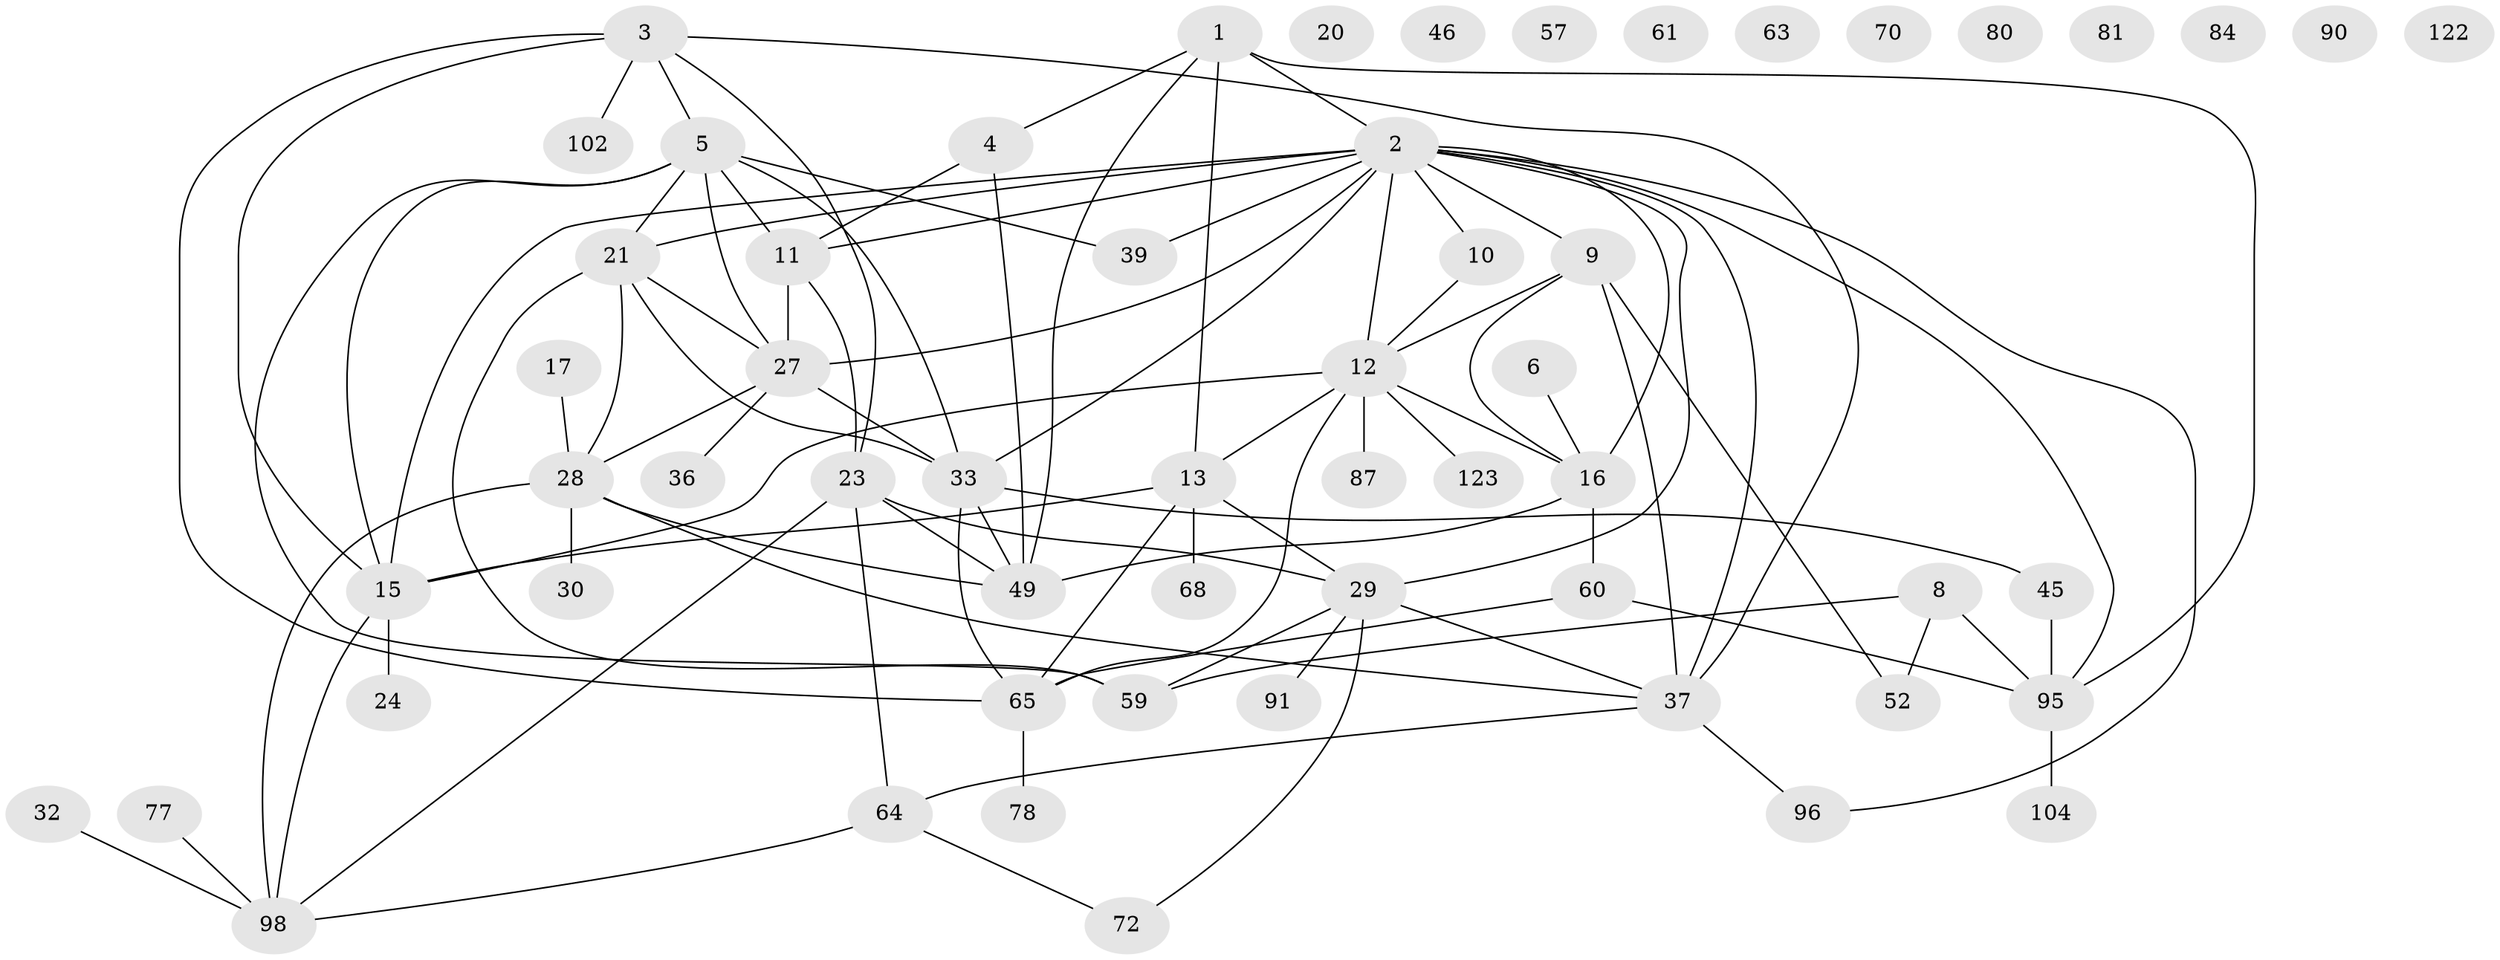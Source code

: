 // original degree distribution, {4: 0.12686567164179105, 1: 0.1865671641791045, 3: 0.23134328358208955, 2: 0.2462686567164179, 5: 0.06716417910447761, 0: 0.08208955223880597, 6: 0.05223880597014925, 7: 0.007462686567164179}
// Generated by graph-tools (version 1.1) at 2025/16/03/04/25 18:16:42]
// undirected, 57 vertices, 93 edges
graph export_dot {
graph [start="1"]
  node [color=gray90,style=filled];
  1 [super="+40"];
  2 [super="+101+107+19+74"];
  3 [super="+88"];
  4 [super="+54"];
  5 [super="+7"];
  6;
  8 [super="+31"];
  9 [super="+47+41+14+51"];
  10 [super="+18"];
  11 [super="+26+79+133+103"];
  12 [super="+124"];
  13 [super="+34+22"];
  15 [super="+83+66"];
  16 [super="+111"];
  17;
  20;
  21 [super="+76"];
  23 [super="+25"];
  24;
  27 [super="+35"];
  28 [super="+106+128+130+38"];
  29 [super="+42+69"];
  30 [super="+48"];
  32;
  33 [super="+118+112"];
  36;
  37 [super="+75+129+110"];
  39 [super="+73"];
  45;
  46;
  49 [super="+99+94+93"];
  52;
  57;
  59 [super="+116+92"];
  60 [super="+67"];
  61;
  63;
  64 [super="+82+71"];
  65 [super="+89+105"];
  68 [super="+125"];
  70;
  72;
  77;
  78 [super="+97"];
  80;
  81;
  84;
  87;
  90;
  91;
  95 [super="+126+108"];
  96;
  98 [super="+113"];
  102;
  104;
  122;
  123;
  1 -- 4;
  1 -- 49;
  1 -- 95;
  1 -- 13;
  1 -- 2;
  2 -- 33;
  2 -- 12 [weight=2];
  2 -- 96;
  2 -- 9;
  2 -- 10;
  2 -- 11;
  2 -- 21;
  2 -- 95;
  2 -- 16;
  2 -- 39;
  2 -- 27;
  2 -- 29;
  2 -- 37;
  2 -- 15;
  3 -- 5;
  3 -- 37;
  3 -- 102;
  3 -- 15;
  3 -- 65;
  3 -- 23;
  4 -- 49;
  4 -- 11;
  5 -- 33;
  5 -- 21;
  5 -- 39;
  5 -- 11;
  5 -- 27;
  5 -- 59;
  5 -- 15;
  6 -- 16;
  8 -- 95;
  8 -- 52;
  8 -- 59;
  9 -- 12;
  9 -- 52;
  9 -- 37;
  9 -- 16;
  10 -- 12;
  11 -- 23;
  11 -- 27;
  12 -- 15;
  12 -- 87;
  12 -- 123;
  12 -- 65;
  12 -- 13;
  12 -- 16;
  13 -- 68;
  13 -- 65;
  13 -- 29;
  13 -- 15;
  15 -- 98;
  15 -- 24;
  16 -- 49;
  16 -- 60;
  17 -- 28;
  21 -- 27;
  21 -- 33;
  21 -- 59 [weight=2];
  21 -- 28;
  23 -- 29;
  23 -- 64;
  23 -- 49;
  23 -- 98;
  27 -- 33;
  27 -- 36;
  27 -- 28 [weight=2];
  28 -- 49;
  28 -- 98;
  28 -- 30;
  28 -- 37;
  29 -- 37;
  29 -- 91;
  29 -- 59;
  29 -- 72;
  32 -- 98;
  33 -- 45;
  33 -- 49;
  33 -- 65;
  37 -- 64;
  37 -- 96;
  45 -- 95;
  60 -- 95;
  60 -- 65;
  64 -- 72;
  64 -- 98;
  65 -- 78;
  77 -- 98;
  95 -- 104;
}
